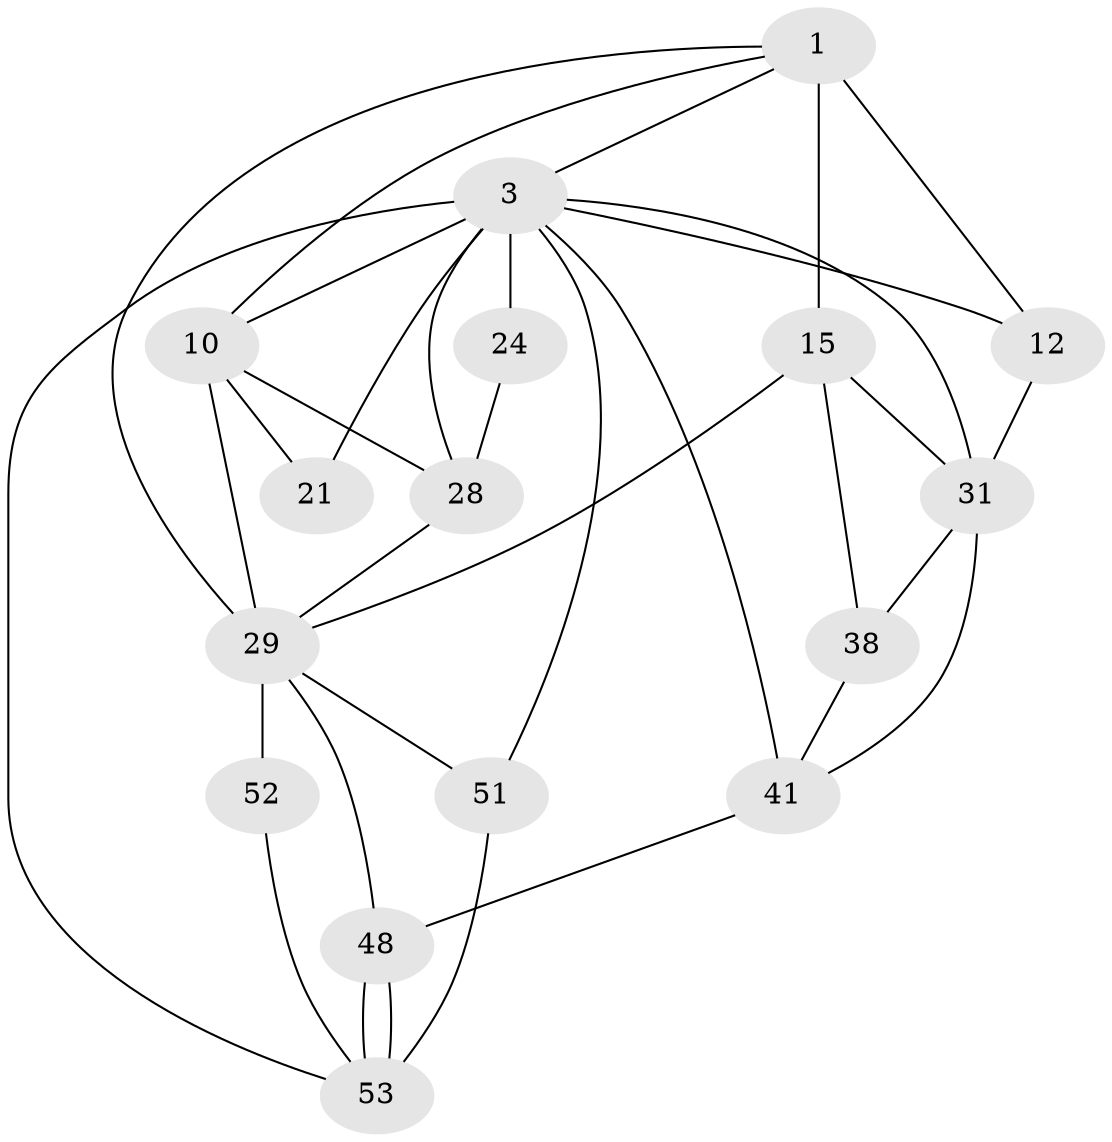// original degree distribution, {3: 0.037037037037037035, 4: 0.2962962962962963, 5: 0.4074074074074074, 6: 0.25925925925925924}
// Generated by graph-tools (version 1.1) at 2025/21/03/04/25 18:21:05]
// undirected, 16 vertices, 34 edges
graph export_dot {
graph [start="1"]
  node [color=gray90,style=filled];
  1 [pos="+0.5551531091761909+0",super="+2+7"];
  3 [pos="+1+0",super="+4+11+35"];
  10 [pos="+0.271630454041123+0.2692118769994553",super="+20"];
  12 [pos="+0.7741906070763004+0.23316415036532123",super="+18"];
  15 [pos="+0.6842173609849769+0.5864313403617123",super="+16+32"];
  21 [pos="+0.24552613149002453+0.28326898717774524"];
  24 [pos="+0+0.3490722652676689"];
  28 [pos="+0+0.4158635726634536",super="+42"];
  29 [pos="+0.3125618036472426+0.5918631135917",super="+44+30"];
  31 [pos="+0.8650463992526198+0.5245175477921008",super="+34"];
  38 [pos="+0.7339882571367793+0.6290277506229703"];
  41 [pos="+0.9456580929489542+0.7374145600985302",super="+47"];
  48 [pos="+0.7811316365125398+0.8372032456128509"];
  51 [pos="+0.24361680476557146+1"];
  52 [pos="+0.5758562496845553+0.8350349244093269"];
  53 [pos="+0.8223501258567574+1",super="+54"];
  1 -- 3;
  1 -- 10;
  1 -- 12 [weight=2];
  1 -- 29;
  1 -- 15 [weight=2];
  3 -- 21 [weight=2];
  3 -- 24 [weight=2];
  3 -- 10;
  3 -- 41;
  3 -- 12 [weight=2];
  3 -- 31;
  3 -- 51;
  3 -- 28;
  3 -- 53;
  10 -- 21;
  10 -- 28;
  10 -- 29 [weight=2];
  12 -- 31;
  15 -- 31;
  15 -- 38;
  15 -- 29;
  24 -- 28;
  28 -- 29;
  29 -- 48;
  29 -- 52 [weight=2];
  29 -- 51;
  31 -- 41;
  31 -- 38;
  38 -- 41;
  41 -- 48;
  48 -- 53;
  48 -- 53;
  51 -- 53;
  52 -- 53;
}
